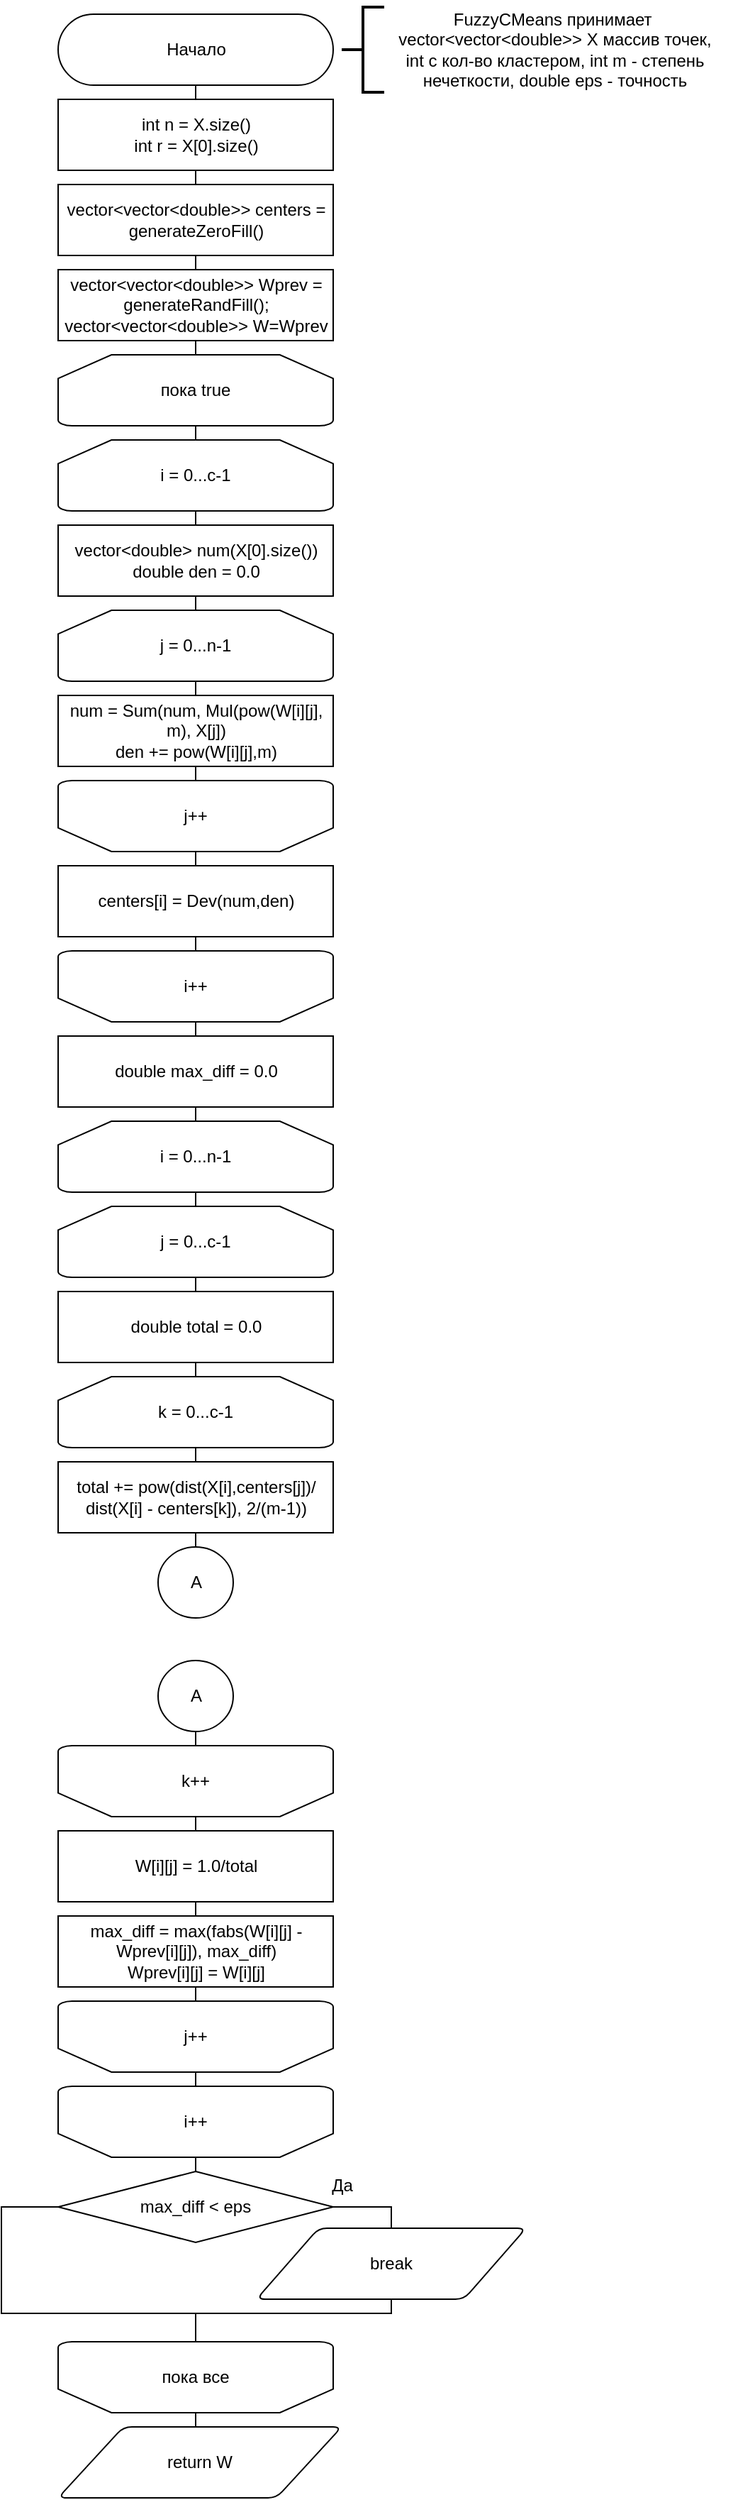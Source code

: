<mxfile version="20.3.0" type="device"><diagram id="xp79uTDCa-YP-sQ5aViM" name="Страница 1"><mxGraphModel dx="2365" dy="1493" grid="1" gridSize="10" guides="1" tooltips="1" connect="1" arrows="1" fold="1" page="1" pageScale="1" pageWidth="827" pageHeight="1169" math="0" shadow="0"><root><mxCell id="0"/><mxCell id="1" parent="0"/><mxCell id="_gulkAQtSL8MI_P-V50O-1" value="Начало" style="html=1;dashed=0;whitespace=wrap;shape=mxgraph.dfd.start" vertex="1" parent="1"><mxGeometry x="300" y="20" width="194" height="50" as="geometry"/></mxCell><mxCell id="_gulkAQtSL8MI_P-V50O-7" style="edgeStyle=orthogonalEdgeStyle;rounded=0;orthogonalLoop=1;jettySize=auto;html=1;exitX=0.5;exitY=0;exitDx=0;exitDy=0;entryX=0.5;entryY=0.5;entryDx=0;entryDy=25;entryPerimeter=0;endArrow=none;endFill=0;" edge="1" parent="1" source="_gulkAQtSL8MI_P-V50O-2" target="_gulkAQtSL8MI_P-V50O-1"><mxGeometry relative="1" as="geometry"/></mxCell><mxCell id="_gulkAQtSL8MI_P-V50O-2" value="int n = X.size()&lt;br&gt;int r = X[0].size()" style="html=1;dashed=0;whitespace=wrap;" vertex="1" parent="1"><mxGeometry x="300" y="80" width="194" height="50" as="geometry"/></mxCell><mxCell id="_gulkAQtSL8MI_P-V50O-3" value="" style="strokeWidth=2;html=1;shape=mxgraph.flowchart.annotation_2;align=left;labelPosition=right;pointerEvents=1;" vertex="1" parent="1"><mxGeometry x="500" y="15" width="30" height="60" as="geometry"/></mxCell><mxCell id="_gulkAQtSL8MI_P-V50O-4" value="FuzzyCMeans принимает&amp;nbsp;&lt;br&gt;vector&amp;lt;vector&amp;lt;double&amp;gt;&amp;gt; X массив точек,&lt;br&gt;int c кол-во кластером, int m - степень&lt;br&gt;нечеткости, double eps - точность" style="text;html=1;align=center;verticalAlign=middle;resizable=0;points=[];autosize=1;strokeColor=none;fillColor=none;" vertex="1" parent="1"><mxGeometry x="525" y="10" width="250" height="70" as="geometry"/></mxCell><mxCell id="_gulkAQtSL8MI_P-V50O-8" style="edgeStyle=orthogonalEdgeStyle;rounded=0;orthogonalLoop=1;jettySize=auto;html=1;exitX=0.5;exitY=0;exitDx=0;exitDy=0;entryX=0.5;entryY=1;entryDx=0;entryDy=0;endArrow=none;endFill=0;" edge="1" parent="1" source="_gulkAQtSL8MI_P-V50O-5" target="_gulkAQtSL8MI_P-V50O-2"><mxGeometry relative="1" as="geometry"/></mxCell><mxCell id="_gulkAQtSL8MI_P-V50O-5" value="vector&amp;lt;vector&amp;lt;double&amp;gt;&amp;gt; centers =&lt;br&gt;generateZeroFill()" style="html=1;dashed=0;whitespace=wrap;" vertex="1" parent="1"><mxGeometry x="300" y="140" width="194" height="50" as="geometry"/></mxCell><mxCell id="_gulkAQtSL8MI_P-V50O-9" style="edgeStyle=orthogonalEdgeStyle;rounded=0;orthogonalLoop=1;jettySize=auto;html=1;exitX=0.5;exitY=0;exitDx=0;exitDy=0;entryX=0.5;entryY=1;entryDx=0;entryDy=0;endArrow=none;endFill=0;" edge="1" parent="1" source="_gulkAQtSL8MI_P-V50O-6" target="_gulkAQtSL8MI_P-V50O-5"><mxGeometry relative="1" as="geometry"/></mxCell><mxCell id="_gulkAQtSL8MI_P-V50O-6" value="vector&amp;lt;vector&amp;lt;double&amp;gt;&amp;gt; Wprev =&lt;br&gt;generateRandFill();&lt;br&gt;vector&amp;lt;vector&amp;lt;double&amp;gt;&amp;gt; W=Wprev" style="html=1;dashed=0;whitespace=wrap;" vertex="1" parent="1"><mxGeometry x="300" y="200" width="194" height="50" as="geometry"/></mxCell><mxCell id="_gulkAQtSL8MI_P-V50O-11" style="edgeStyle=orthogonalEdgeStyle;rounded=0;orthogonalLoop=1;jettySize=auto;html=1;exitX=0.5;exitY=0;exitDx=0;exitDy=0;exitPerimeter=0;entryX=0.5;entryY=1;entryDx=0;entryDy=0;endArrow=none;endFill=0;" edge="1" parent="1" source="_gulkAQtSL8MI_P-V50O-10" target="_gulkAQtSL8MI_P-V50O-6"><mxGeometry relative="1" as="geometry"/></mxCell><mxCell id="_gulkAQtSL8MI_P-V50O-10" value="пока true" style="strokeWidth=1;html=1;shape=mxgraph.flowchart.loop_limit;whiteSpace=wrap;" vertex="1" parent="1"><mxGeometry x="300" y="260" width="194" height="50" as="geometry"/></mxCell><mxCell id="_gulkAQtSL8MI_P-V50O-15" style="edgeStyle=orthogonalEdgeStyle;rounded=0;orthogonalLoop=1;jettySize=auto;html=1;exitX=0.5;exitY=0;exitDx=0;exitDy=0;exitPerimeter=0;entryX=0.5;entryY=1;entryDx=0;entryDy=0;entryPerimeter=0;endArrow=none;endFill=0;" edge="1" parent="1" source="_gulkAQtSL8MI_P-V50O-12" target="_gulkAQtSL8MI_P-V50O-10"><mxGeometry relative="1" as="geometry"/></mxCell><mxCell id="_gulkAQtSL8MI_P-V50O-16" style="edgeStyle=orthogonalEdgeStyle;rounded=0;orthogonalLoop=1;jettySize=auto;html=1;exitX=0.5;exitY=1;exitDx=0;exitDy=0;exitPerimeter=0;entryX=0.5;entryY=0;entryDx=0;entryDy=0;endArrow=none;endFill=0;" edge="1" parent="1" source="_gulkAQtSL8MI_P-V50O-12" target="_gulkAQtSL8MI_P-V50O-13"><mxGeometry relative="1" as="geometry"/></mxCell><mxCell id="_gulkAQtSL8MI_P-V50O-12" value="i = 0...c-1" style="strokeWidth=1;html=1;shape=mxgraph.flowchart.loop_limit;whiteSpace=wrap;" vertex="1" parent="1"><mxGeometry x="300" y="320" width="194" height="50" as="geometry"/></mxCell><mxCell id="_gulkAQtSL8MI_P-V50O-17" style="edgeStyle=orthogonalEdgeStyle;rounded=0;orthogonalLoop=1;jettySize=auto;html=1;exitX=0.5;exitY=1;exitDx=0;exitDy=0;entryX=0.5;entryY=0;entryDx=0;entryDy=0;entryPerimeter=0;endArrow=none;endFill=0;" edge="1" parent="1" source="_gulkAQtSL8MI_P-V50O-13" target="_gulkAQtSL8MI_P-V50O-14"><mxGeometry relative="1" as="geometry"/></mxCell><mxCell id="_gulkAQtSL8MI_P-V50O-13" value="vector&amp;lt;double&amp;gt; num(X[0].size())&lt;br&gt;double den = 0.0" style="html=1;dashed=0;whitespace=wrap;" vertex="1" parent="1"><mxGeometry x="300" y="380" width="194" height="50" as="geometry"/></mxCell><mxCell id="_gulkAQtSL8MI_P-V50O-14" value="j = 0...n-1" style="strokeWidth=1;html=1;shape=mxgraph.flowchart.loop_limit;whiteSpace=wrap;" vertex="1" parent="1"><mxGeometry x="300" y="440" width="194" height="50" as="geometry"/></mxCell><mxCell id="_gulkAQtSL8MI_P-V50O-19" style="edgeStyle=orthogonalEdgeStyle;rounded=0;orthogonalLoop=1;jettySize=auto;html=1;exitX=0.5;exitY=0;exitDx=0;exitDy=0;entryX=0.5;entryY=1;entryDx=0;entryDy=0;entryPerimeter=0;endArrow=none;endFill=0;" edge="1" parent="1" source="_gulkAQtSL8MI_P-V50O-18" target="_gulkAQtSL8MI_P-V50O-14"><mxGeometry relative="1" as="geometry"/></mxCell><mxCell id="_gulkAQtSL8MI_P-V50O-18" value="num = Sum(num, Mul(pow(W[i][j],&lt;br&gt;m), X[j])&lt;br&gt;den += pow(W[i][j],m)" style="html=1;dashed=0;whitespace=wrap;" vertex="1" parent="1"><mxGeometry x="300" y="500" width="194" height="50" as="geometry"/></mxCell><mxCell id="_gulkAQtSL8MI_P-V50O-23" style="edgeStyle=orthogonalEdgeStyle;rounded=0;orthogonalLoop=1;jettySize=auto;html=1;exitX=0.5;exitY=1;exitDx=0;exitDy=0;exitPerimeter=0;entryX=0.5;entryY=1;entryDx=0;entryDy=0;endArrow=none;endFill=0;" edge="1" parent="1" source="_gulkAQtSL8MI_P-V50O-20" target="_gulkAQtSL8MI_P-V50O-18"><mxGeometry relative="1" as="geometry"/></mxCell><mxCell id="_gulkAQtSL8MI_P-V50O-20" value="j++" style="strokeWidth=1;html=1;shape=mxgraph.flowchart.loop_limit;whiteSpace=wrap;direction=west;" vertex="1" parent="1"><mxGeometry x="300" y="560" width="194" height="50" as="geometry"/></mxCell><mxCell id="_gulkAQtSL8MI_P-V50O-22" style="edgeStyle=orthogonalEdgeStyle;rounded=0;orthogonalLoop=1;jettySize=auto;html=1;exitX=0.5;exitY=0;exitDx=0;exitDy=0;entryX=0.5;entryY=0;entryDx=0;entryDy=0;entryPerimeter=0;endArrow=none;endFill=0;" edge="1" parent="1" source="_gulkAQtSL8MI_P-V50O-21" target="_gulkAQtSL8MI_P-V50O-20"><mxGeometry relative="1" as="geometry"/></mxCell><mxCell id="_gulkAQtSL8MI_P-V50O-21" value="centers[i] = Dev(num,den)" style="html=1;dashed=0;whitespace=wrap;" vertex="1" parent="1"><mxGeometry x="300" y="620" width="194" height="50" as="geometry"/></mxCell><mxCell id="_gulkAQtSL8MI_P-V50O-25" style="edgeStyle=orthogonalEdgeStyle;rounded=0;orthogonalLoop=1;jettySize=auto;html=1;exitX=0.5;exitY=1;exitDx=0;exitDy=0;exitPerimeter=0;entryX=0.5;entryY=1;entryDx=0;entryDy=0;endArrow=none;endFill=0;" edge="1" parent="1" source="_gulkAQtSL8MI_P-V50O-24" target="_gulkAQtSL8MI_P-V50O-21"><mxGeometry relative="1" as="geometry"/></mxCell><mxCell id="_gulkAQtSL8MI_P-V50O-24" value="i++" style="strokeWidth=1;html=1;shape=mxgraph.flowchart.loop_limit;whiteSpace=wrap;direction=west;" vertex="1" parent="1"><mxGeometry x="300" y="680" width="194" height="50" as="geometry"/></mxCell><mxCell id="_gulkAQtSL8MI_P-V50O-27" style="edgeStyle=orthogonalEdgeStyle;rounded=0;orthogonalLoop=1;jettySize=auto;html=1;exitX=0.5;exitY=0;exitDx=0;exitDy=0;entryX=0.5;entryY=0;entryDx=0;entryDy=0;entryPerimeter=0;endArrow=none;endFill=0;" edge="1" parent="1" source="_gulkAQtSL8MI_P-V50O-26" target="_gulkAQtSL8MI_P-V50O-24"><mxGeometry relative="1" as="geometry"/></mxCell><mxCell id="_gulkAQtSL8MI_P-V50O-26" value="double max_diff = 0.0" style="html=1;dashed=0;whitespace=wrap;" vertex="1" parent="1"><mxGeometry x="300" y="740" width="194" height="50" as="geometry"/></mxCell><mxCell id="_gulkAQtSL8MI_P-V50O-30" style="edgeStyle=orthogonalEdgeStyle;rounded=0;orthogonalLoop=1;jettySize=auto;html=1;exitX=0.5;exitY=0;exitDx=0;exitDy=0;exitPerimeter=0;entryX=0.5;entryY=1;entryDx=0;entryDy=0;endArrow=none;endFill=0;" edge="1" parent="1" source="_gulkAQtSL8MI_P-V50O-28" target="_gulkAQtSL8MI_P-V50O-26"><mxGeometry relative="1" as="geometry"/></mxCell><mxCell id="_gulkAQtSL8MI_P-V50O-28" value="i = 0...n-1" style="strokeWidth=1;html=1;shape=mxgraph.flowchart.loop_limit;whiteSpace=wrap;" vertex="1" parent="1"><mxGeometry x="300" y="800" width="194" height="50" as="geometry"/></mxCell><mxCell id="_gulkAQtSL8MI_P-V50O-31" style="edgeStyle=orthogonalEdgeStyle;rounded=0;orthogonalLoop=1;jettySize=auto;html=1;exitX=0.5;exitY=0;exitDx=0;exitDy=0;exitPerimeter=0;entryX=0.5;entryY=1;entryDx=0;entryDy=0;entryPerimeter=0;endArrow=none;endFill=0;" edge="1" parent="1" source="_gulkAQtSL8MI_P-V50O-29" target="_gulkAQtSL8MI_P-V50O-28"><mxGeometry relative="1" as="geometry"/></mxCell><mxCell id="_gulkAQtSL8MI_P-V50O-29" value="j = 0...c-1" style="strokeWidth=1;html=1;shape=mxgraph.flowchart.loop_limit;whiteSpace=wrap;" vertex="1" parent="1"><mxGeometry x="300" y="860" width="194" height="50" as="geometry"/></mxCell><mxCell id="_gulkAQtSL8MI_P-V50O-33" style="edgeStyle=orthogonalEdgeStyle;rounded=0;orthogonalLoop=1;jettySize=auto;html=1;exitX=0.5;exitY=0;exitDx=0;exitDy=0;entryX=0.5;entryY=1;entryDx=0;entryDy=0;entryPerimeter=0;endArrow=none;endFill=0;" edge="1" parent="1" source="_gulkAQtSL8MI_P-V50O-32" target="_gulkAQtSL8MI_P-V50O-29"><mxGeometry relative="1" as="geometry"/></mxCell><mxCell id="_gulkAQtSL8MI_P-V50O-32" value="double total = 0.0" style="html=1;dashed=0;whitespace=wrap;" vertex="1" parent="1"><mxGeometry x="300" y="920" width="194" height="50" as="geometry"/></mxCell><mxCell id="_gulkAQtSL8MI_P-V50O-35" style="edgeStyle=orthogonalEdgeStyle;rounded=0;orthogonalLoop=1;jettySize=auto;html=1;exitX=0.5;exitY=0;exitDx=0;exitDy=0;exitPerimeter=0;entryX=0.5;entryY=1;entryDx=0;entryDy=0;endArrow=none;endFill=0;" edge="1" parent="1" source="_gulkAQtSL8MI_P-V50O-34" target="_gulkAQtSL8MI_P-V50O-32"><mxGeometry relative="1" as="geometry"/></mxCell><mxCell id="_gulkAQtSL8MI_P-V50O-34" value="k = 0...c-1" style="strokeWidth=1;html=1;shape=mxgraph.flowchart.loop_limit;whiteSpace=wrap;" vertex="1" parent="1"><mxGeometry x="300" y="980" width="194" height="50" as="geometry"/></mxCell><mxCell id="_gulkAQtSL8MI_P-V50O-38" style="edgeStyle=orthogonalEdgeStyle;rounded=0;orthogonalLoop=1;jettySize=auto;html=1;exitX=0.5;exitY=0;exitDx=0;exitDy=0;entryX=0.5;entryY=1;entryDx=0;entryDy=0;entryPerimeter=0;endArrow=none;endFill=0;" edge="1" parent="1" source="_gulkAQtSL8MI_P-V50O-36" target="_gulkAQtSL8MI_P-V50O-34"><mxGeometry relative="1" as="geometry"/></mxCell><mxCell id="_gulkAQtSL8MI_P-V50O-36" value="total += pow(dist(X[i],centers[j])/&lt;br&gt;dist(X[i] - centers[k]), 2/(m-1))" style="html=1;dashed=0;whitespace=wrap;" vertex="1" parent="1"><mxGeometry x="300" y="1040" width="194" height="50" as="geometry"/></mxCell><mxCell id="_gulkAQtSL8MI_P-V50O-39" style="edgeStyle=orthogonalEdgeStyle;rounded=0;orthogonalLoop=1;jettySize=auto;html=1;exitX=0.5;exitY=0;exitDx=0;exitDy=0;exitPerimeter=0;entryX=0.5;entryY=1;entryDx=0;entryDy=0;endArrow=none;endFill=0;" edge="1" parent="1" source="_gulkAQtSL8MI_P-V50O-37" target="_gulkAQtSL8MI_P-V50O-36"><mxGeometry relative="1" as="geometry"/></mxCell><mxCell id="_gulkAQtSL8MI_P-V50O-37" value="A" style="strokeWidth=1;html=1;shape=mxgraph.flowchart.start_2;whiteSpace=wrap;" vertex="1" parent="1"><mxGeometry x="370.5" y="1100" width="53" height="50" as="geometry"/></mxCell><mxCell id="_gulkAQtSL8MI_P-V50O-40" value="A" style="strokeWidth=1;html=1;shape=mxgraph.flowchart.start_2;whiteSpace=wrap;" vertex="1" parent="1"><mxGeometry x="370.5" y="1180" width="53" height="50" as="geometry"/></mxCell><mxCell id="_gulkAQtSL8MI_P-V50O-42" style="edgeStyle=orthogonalEdgeStyle;rounded=0;orthogonalLoop=1;jettySize=auto;html=1;exitX=0.5;exitY=1;exitDx=0;exitDy=0;exitPerimeter=0;entryX=0.5;entryY=1;entryDx=0;entryDy=0;entryPerimeter=0;endArrow=none;endFill=0;" edge="1" parent="1" source="_gulkAQtSL8MI_P-V50O-41" target="_gulkAQtSL8MI_P-V50O-40"><mxGeometry relative="1" as="geometry"/></mxCell><mxCell id="_gulkAQtSL8MI_P-V50O-41" value="k++" style="strokeWidth=1;html=1;shape=mxgraph.flowchart.loop_limit;whiteSpace=wrap;direction=west;" vertex="1" parent="1"><mxGeometry x="300" y="1240" width="194" height="50" as="geometry"/></mxCell><mxCell id="_gulkAQtSL8MI_P-V50O-44" style="edgeStyle=orthogonalEdgeStyle;rounded=0;orthogonalLoop=1;jettySize=auto;html=1;exitX=0.5;exitY=0;exitDx=0;exitDy=0;entryX=0.5;entryY=0;entryDx=0;entryDy=0;entryPerimeter=0;endArrow=none;endFill=0;" edge="1" parent="1" source="_gulkAQtSL8MI_P-V50O-43" target="_gulkAQtSL8MI_P-V50O-41"><mxGeometry relative="1" as="geometry"/></mxCell><mxCell id="_gulkAQtSL8MI_P-V50O-43" value="W[i][j] = 1.0/total" style="html=1;dashed=0;whitespace=wrap;" vertex="1" parent="1"><mxGeometry x="300" y="1300" width="194" height="50" as="geometry"/></mxCell><mxCell id="_gulkAQtSL8MI_P-V50O-46" style="edgeStyle=orthogonalEdgeStyle;rounded=0;orthogonalLoop=1;jettySize=auto;html=1;exitX=0.5;exitY=0;exitDx=0;exitDy=0;entryX=0.5;entryY=1;entryDx=0;entryDy=0;endArrow=none;endFill=0;" edge="1" parent="1" source="_gulkAQtSL8MI_P-V50O-45" target="_gulkAQtSL8MI_P-V50O-43"><mxGeometry relative="1" as="geometry"/></mxCell><mxCell id="_gulkAQtSL8MI_P-V50O-45" value="max_diff = max(fabs(W[i][j] -&lt;br&gt;Wprev[i][j]), max_diff)&lt;br&gt;Wprev[i][j] = W[i][j]" style="html=1;dashed=0;whitespace=wrap;" vertex="1" parent="1"><mxGeometry x="300" y="1360" width="194" height="50" as="geometry"/></mxCell><mxCell id="_gulkAQtSL8MI_P-V50O-49" style="edgeStyle=orthogonalEdgeStyle;rounded=0;orthogonalLoop=1;jettySize=auto;html=1;exitX=0.5;exitY=1;exitDx=0;exitDy=0;exitPerimeter=0;entryX=0.5;entryY=1;entryDx=0;entryDy=0;endArrow=none;endFill=0;" edge="1" parent="1" source="_gulkAQtSL8MI_P-V50O-47" target="_gulkAQtSL8MI_P-V50O-45"><mxGeometry relative="1" as="geometry"/></mxCell><mxCell id="_gulkAQtSL8MI_P-V50O-47" value="j++" style="strokeWidth=1;html=1;shape=mxgraph.flowchart.loop_limit;whiteSpace=wrap;direction=west;" vertex="1" parent="1"><mxGeometry x="300" y="1420" width="194" height="50" as="geometry"/></mxCell><mxCell id="_gulkAQtSL8MI_P-V50O-50" style="edgeStyle=orthogonalEdgeStyle;rounded=0;orthogonalLoop=1;jettySize=auto;html=1;exitX=0.5;exitY=1;exitDx=0;exitDy=0;exitPerimeter=0;entryX=0.5;entryY=0;entryDx=0;entryDy=0;entryPerimeter=0;endArrow=none;endFill=0;" edge="1" parent="1" source="_gulkAQtSL8MI_P-V50O-48" target="_gulkAQtSL8MI_P-V50O-47"><mxGeometry relative="1" as="geometry"/></mxCell><mxCell id="_gulkAQtSL8MI_P-V50O-48" value="i++" style="strokeWidth=1;html=1;shape=mxgraph.flowchart.loop_limit;whiteSpace=wrap;direction=west;" vertex="1" parent="1"><mxGeometry x="300" y="1480" width="194" height="50" as="geometry"/></mxCell><mxCell id="_gulkAQtSL8MI_P-V50O-53" style="edgeStyle=orthogonalEdgeStyle;rounded=0;orthogonalLoop=1;jettySize=auto;html=1;exitX=0.5;exitY=0;exitDx=0;exitDy=0;exitPerimeter=0;entryX=0.5;entryY=0;entryDx=0;entryDy=0;entryPerimeter=0;endArrow=none;endFill=0;" edge="1" parent="1" source="_gulkAQtSL8MI_P-V50O-51" target="_gulkAQtSL8MI_P-V50O-48"><mxGeometry relative="1" as="geometry"/></mxCell><mxCell id="_gulkAQtSL8MI_P-V50O-54" style="edgeStyle=orthogonalEdgeStyle;rounded=0;orthogonalLoop=1;jettySize=auto;html=1;exitX=1;exitY=0.5;exitDx=0;exitDy=0;exitPerimeter=0;entryX=0.5;entryY=0;entryDx=0;entryDy=0;endArrow=none;endFill=0;" edge="1" parent="1" source="_gulkAQtSL8MI_P-V50O-51" target="_gulkAQtSL8MI_P-V50O-52"><mxGeometry relative="1" as="geometry"><Array as="points"><mxPoint x="535" y="1565"/></Array></mxGeometry></mxCell><mxCell id="_gulkAQtSL8MI_P-V50O-58" style="edgeStyle=orthogonalEdgeStyle;rounded=0;orthogonalLoop=1;jettySize=auto;html=1;exitX=0;exitY=0.5;exitDx=0;exitDy=0;exitPerimeter=0;endArrow=none;endFill=0;" edge="1" parent="1" source="_gulkAQtSL8MI_P-V50O-51"><mxGeometry relative="1" as="geometry"><mxPoint x="410" y="1640" as="targetPoint"/><Array as="points"><mxPoint x="260" y="1565"/><mxPoint x="260" y="1640"/></Array></mxGeometry></mxCell><mxCell id="_gulkAQtSL8MI_P-V50O-51" value="max_diff &amp;lt; eps" style="strokeWidth=1;html=1;shape=mxgraph.flowchart.decision;whiteSpace=wrap;" vertex="1" parent="1"><mxGeometry x="300" y="1540" width="194" height="50" as="geometry"/></mxCell><mxCell id="_gulkAQtSL8MI_P-V50O-57" style="edgeStyle=orthogonalEdgeStyle;rounded=0;orthogonalLoop=1;jettySize=auto;html=1;exitX=0.5;exitY=1;exitDx=0;exitDy=0;entryX=0.5;entryY=1;entryDx=0;entryDy=0;entryPerimeter=0;endArrow=none;endFill=0;" edge="1" parent="1" source="_gulkAQtSL8MI_P-V50O-52" target="_gulkAQtSL8MI_P-V50O-56"><mxGeometry relative="1" as="geometry"><Array as="points"><mxPoint x="535" y="1640"/><mxPoint x="397" y="1640"/></Array></mxGeometry></mxCell><mxCell id="_gulkAQtSL8MI_P-V50O-52" value="break" style="shape=parallelogram;html=1;strokeWidth=1;perimeter=parallelogramPerimeter;whiteSpace=wrap;rounded=1;arcSize=12;size=0.23;" vertex="1" parent="1"><mxGeometry x="440" y="1580" width="190" height="50" as="geometry"/></mxCell><mxCell id="_gulkAQtSL8MI_P-V50O-55" value="Да" style="text;html=1;align=center;verticalAlign=middle;resizable=0;points=[];autosize=1;strokeColor=none;fillColor=none;" vertex="1" parent="1"><mxGeometry x="480" y="1535" width="40" height="30" as="geometry"/></mxCell><mxCell id="_gulkAQtSL8MI_P-V50O-56" value="пока все" style="strokeWidth=1;html=1;shape=mxgraph.flowchart.loop_limit;whiteSpace=wrap;direction=west;" vertex="1" parent="1"><mxGeometry x="300" y="1660" width="194" height="50" as="geometry"/></mxCell><mxCell id="_gulkAQtSL8MI_P-V50O-60" style="edgeStyle=orthogonalEdgeStyle;rounded=0;orthogonalLoop=1;jettySize=auto;html=1;exitX=0.5;exitY=0;exitDx=0;exitDy=0;entryX=0.5;entryY=0;entryDx=0;entryDy=0;entryPerimeter=0;endArrow=none;endFill=0;" edge="1" parent="1" source="_gulkAQtSL8MI_P-V50O-59" target="_gulkAQtSL8MI_P-V50O-56"><mxGeometry relative="1" as="geometry"/></mxCell><mxCell id="_gulkAQtSL8MI_P-V50O-59" value="return W" style="shape=parallelogram;html=1;strokeWidth=1;perimeter=parallelogramPerimeter;whiteSpace=wrap;rounded=1;arcSize=12;size=0.23;" vertex="1" parent="1"><mxGeometry x="300" y="1720" width="200" height="50" as="geometry"/></mxCell></root></mxGraphModel></diagram></mxfile>
